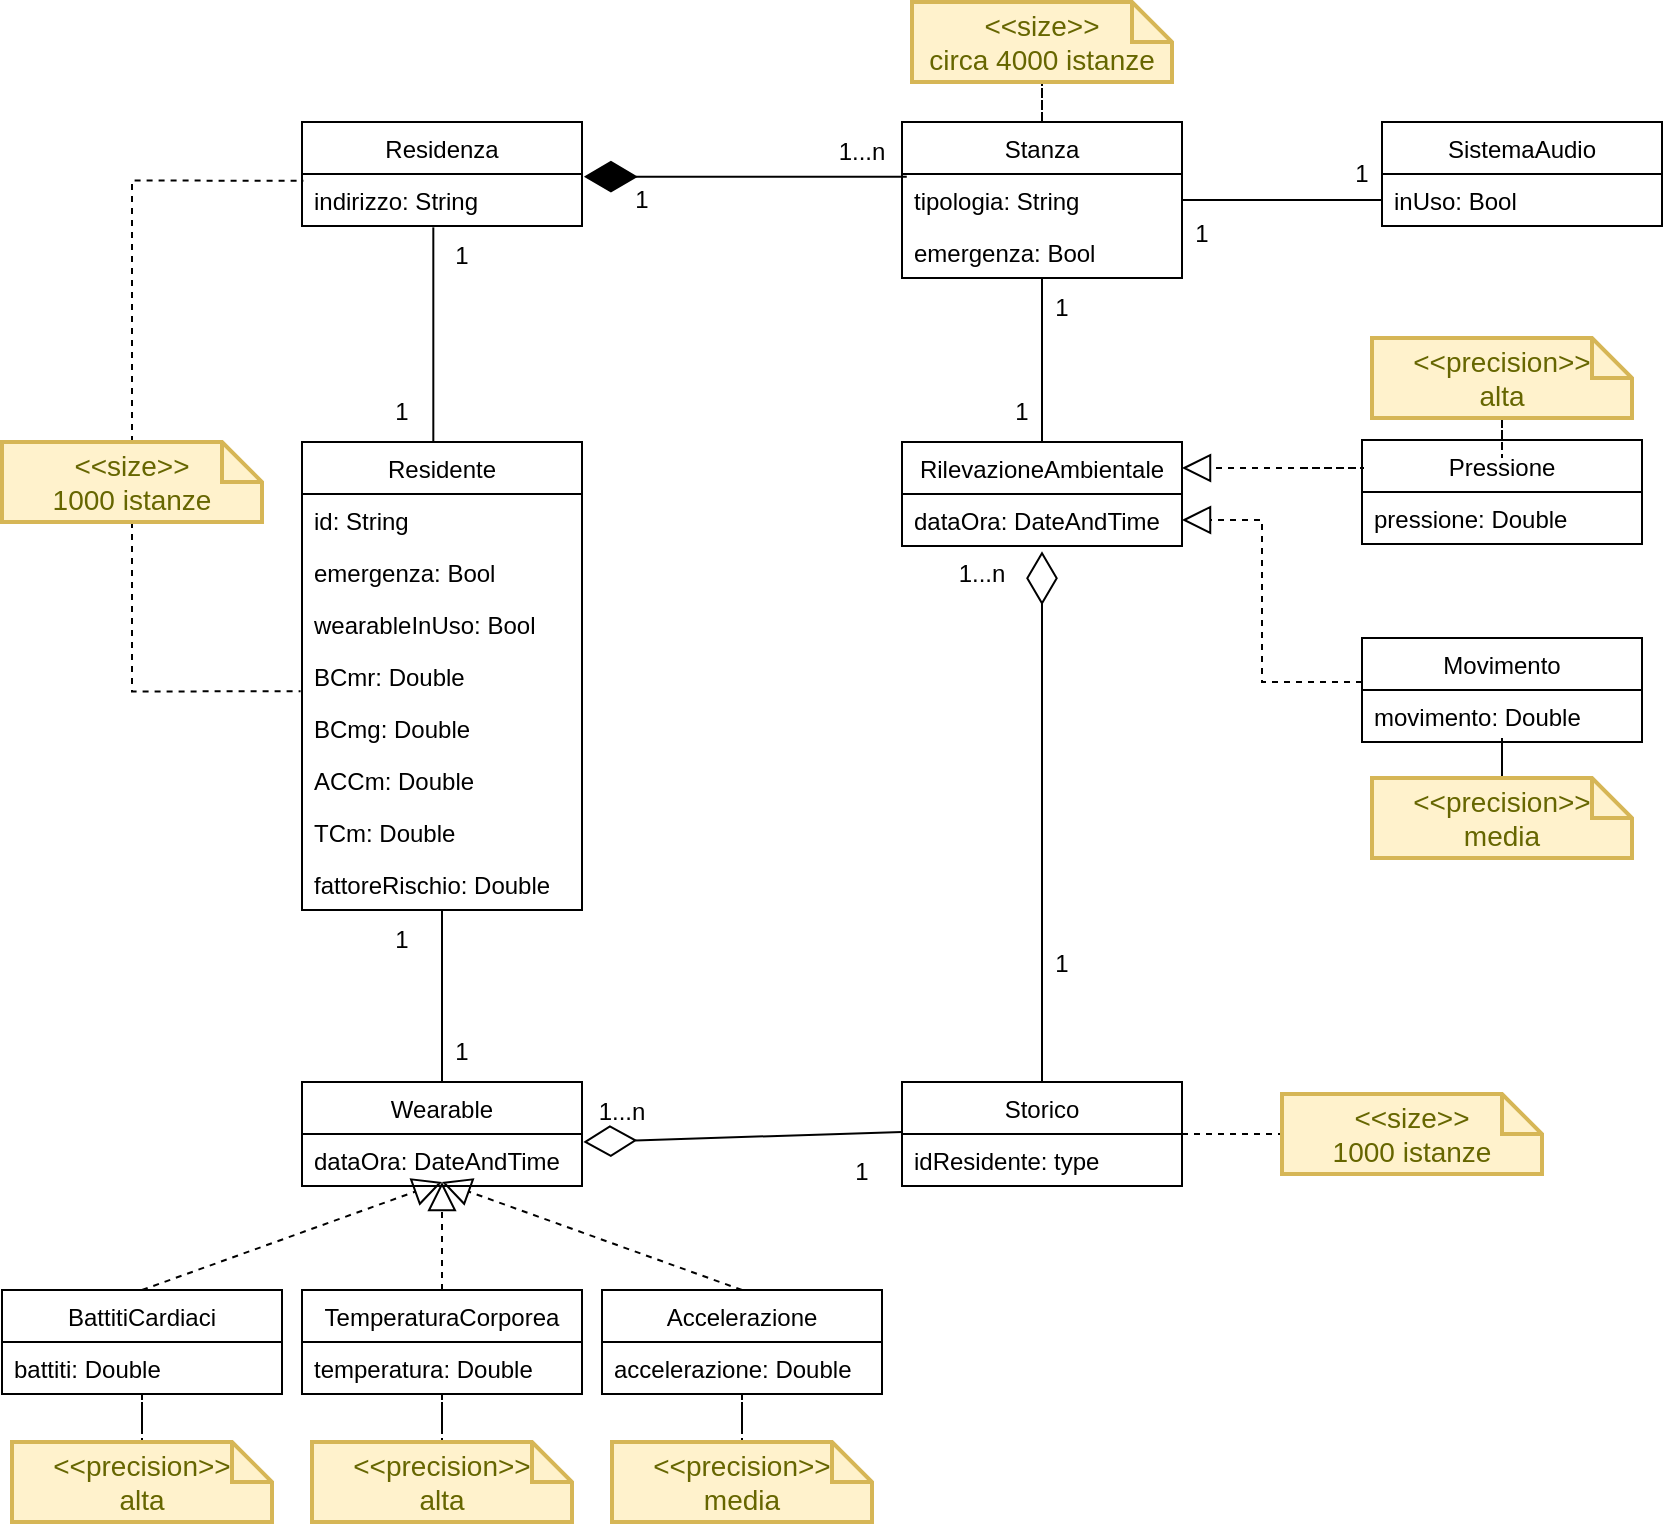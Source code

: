 <mxfile version="20.3.0" type="device"><diagram id="WO7DhAfLoQNvGxGaE5zZ" name="Page-1"><mxGraphModel dx="1872" dy="539" grid="1" gridSize="10" guides="1" tooltips="1" connect="1" arrows="1" fold="1" page="1" pageScale="1" pageWidth="850" pageHeight="1100" math="0" shadow="0"><root><mxCell id="0"/><mxCell id="1" parent="0"/><mxCell id="sSwHK__RhGpUzQnZFzN2-1" value="Residenza" style="swimlane;fontStyle=0;childLayout=stackLayout;horizontal=1;startSize=26;fillColor=none;horizontalStack=0;resizeParent=1;resizeParentMax=0;resizeLast=0;collapsible=1;marginBottom=0;" parent="1" vertex="1"><mxGeometry x="150" y="80" width="140" height="52" as="geometry"><mxRectangle x="40" y="40" width="100" height="30" as="alternateBounds"/></mxGeometry></mxCell><mxCell id="sSwHK__RhGpUzQnZFzN2-2" value="indirizzo: String" style="text;strokeColor=none;fillColor=none;align=left;verticalAlign=top;spacingLeft=4;spacingRight=4;overflow=hidden;rotatable=0;points=[[0,0.5],[1,0.5]];portConstraint=eastwest;" parent="sSwHK__RhGpUzQnZFzN2-1" vertex="1"><mxGeometry y="26" width="140" height="26" as="geometry"/></mxCell><mxCell id="sSwHK__RhGpUzQnZFzN2-18" style="edgeStyle=orthogonalEdgeStyle;rounded=0;orthogonalLoop=1;jettySize=auto;html=1;endArrow=none;endFill=0;" parent="1" source="sSwHK__RhGpUzQnZFzN2-6" target="sSwHK__RhGpUzQnZFzN2-14" edge="1"><mxGeometry relative="1" as="geometry"/></mxCell><mxCell id="sSwHK__RhGpUzQnZFzN2-77" style="edgeStyle=orthogonalEdgeStyle;rounded=0;orthogonalLoop=1;jettySize=auto;html=1;entryX=0.5;entryY=1;entryDx=0;entryDy=0;entryPerimeter=0;dashed=1;endArrow=none;endFill=0;" parent="1" source="sSwHK__RhGpUzQnZFzN2-6" target="sSwHK__RhGpUzQnZFzN2-76" edge="1"><mxGeometry relative="1" as="geometry"/></mxCell><mxCell id="sSwHK__RhGpUzQnZFzN2-6" value="Stanza" style="swimlane;fontStyle=0;childLayout=stackLayout;horizontal=1;startSize=26;fillColor=none;horizontalStack=0;resizeParent=1;resizeParentMax=0;resizeLast=0;collapsible=1;marginBottom=0;" parent="1" vertex="1"><mxGeometry x="450" y="80" width="140" height="78" as="geometry"/></mxCell><mxCell id="sSwHK__RhGpUzQnZFzN2-7" value="tipologia: String" style="text;strokeColor=none;fillColor=none;align=left;verticalAlign=top;spacingLeft=4;spacingRight=4;overflow=hidden;rotatable=0;points=[[0,0.5],[1,0.5]];portConstraint=eastwest;" parent="sSwHK__RhGpUzQnZFzN2-6" vertex="1"><mxGeometry y="26" width="140" height="26" as="geometry"/></mxCell><mxCell id="sSwHK__RhGpUzQnZFzN2-37" value="emergenza: Bool" style="text;strokeColor=none;fillColor=none;align=left;verticalAlign=top;spacingLeft=4;spacingRight=4;overflow=hidden;rotatable=0;points=[[0,0.5],[1,0.5]];portConstraint=eastwest;" parent="sSwHK__RhGpUzQnZFzN2-6" vertex="1"><mxGeometry y="52" width="140" height="26" as="geometry"/></mxCell><mxCell id="sSwHK__RhGpUzQnZFzN2-11" value="" style="endArrow=diamondThin;endFill=1;endSize=24;html=1;rounded=0;exitX=0.017;exitY=0.051;exitDx=0;exitDy=0;exitPerimeter=0;entryX=1.007;entryY=0.051;entryDx=0;entryDy=0;entryPerimeter=0;" parent="1" source="sSwHK__RhGpUzQnZFzN2-7" target="sSwHK__RhGpUzQnZFzN2-2" edge="1"><mxGeometry width="160" relative="1" as="geometry"><mxPoint x="320" y="320" as="sourcePoint"/><mxPoint x="480" y="320" as="targetPoint"/></mxGeometry></mxCell><mxCell id="sSwHK__RhGpUzQnZFzN2-12" value="1" style="text;html=1;strokeColor=none;fillColor=none;align=center;verticalAlign=middle;whiteSpace=wrap;rounded=0;" parent="1" vertex="1"><mxGeometry x="290" y="104" width="60" height="30" as="geometry"/></mxCell><mxCell id="sSwHK__RhGpUzQnZFzN2-13" value="1...n" style="text;html=1;strokeColor=none;fillColor=none;align=center;verticalAlign=middle;whiteSpace=wrap;rounded=0;" parent="1" vertex="1"><mxGeometry x="400" y="80" width="60" height="30" as="geometry"/></mxCell><mxCell id="sSwHK__RhGpUzQnZFzN2-14" value="RilevazioneAmbientale" style="swimlane;fontStyle=0;childLayout=stackLayout;horizontal=1;startSize=26;fillColor=none;horizontalStack=0;resizeParent=1;resizeParentMax=0;resizeLast=0;collapsible=1;marginBottom=0;" parent="1" vertex="1"><mxGeometry x="450" y="240" width="140" height="52" as="geometry"/></mxCell><mxCell id="sSwHK__RhGpUzQnZFzN2-69" value="dataOra: DateAndTime" style="text;strokeColor=none;fillColor=none;align=left;verticalAlign=top;spacingLeft=4;spacingRight=4;overflow=hidden;rotatable=0;points=[[0,0.5],[1,0.5]];portConstraint=eastwest;" parent="sSwHK__RhGpUzQnZFzN2-14" vertex="1"><mxGeometry y="26" width="140" height="26" as="geometry"/></mxCell><mxCell id="sSwHK__RhGpUzQnZFzN2-19" value="1" style="text;html=1;strokeColor=none;fillColor=none;align=center;verticalAlign=middle;whiteSpace=wrap;rounded=0;" parent="1" vertex="1"><mxGeometry x="500" y="158" width="60" height="30" as="geometry"/></mxCell><mxCell id="sSwHK__RhGpUzQnZFzN2-20" value="1" style="text;html=1;strokeColor=none;fillColor=none;align=center;verticalAlign=middle;whiteSpace=wrap;rounded=0;" parent="1" vertex="1"><mxGeometry x="480" y="210" width="60" height="30" as="geometry"/></mxCell><mxCell id="sSwHK__RhGpUzQnZFzN2-21" value="Wearable" style="swimlane;fontStyle=0;childLayout=stackLayout;horizontal=1;startSize=26;fillColor=none;horizontalStack=0;resizeParent=1;resizeParentMax=0;resizeLast=0;collapsible=1;marginBottom=0;" parent="1" vertex="1"><mxGeometry x="150" y="560" width="140" height="52" as="geometry"/></mxCell><mxCell id="sSwHK__RhGpUzQnZFzN2-72" value="dataOra: DateAndTime" style="text;strokeColor=none;fillColor=none;align=left;verticalAlign=top;spacingLeft=4;spacingRight=4;overflow=hidden;rotatable=0;points=[[0,0.5],[1,0.5]];portConstraint=eastwest;" parent="sSwHK__RhGpUzQnZFzN2-21" vertex="1"><mxGeometry y="26" width="140" height="26" as="geometry"/></mxCell><mxCell id="sSwHK__RhGpUzQnZFzN2-32" style="edgeStyle=orthogonalEdgeStyle;rounded=0;orthogonalLoop=1;jettySize=auto;html=1;entryX=0.5;entryY=0;entryDx=0;entryDy=0;endArrow=none;endFill=0;" parent="1" source="sSwHK__RhGpUzQnZFzN2-25" target="sSwHK__RhGpUzQnZFzN2-21" edge="1"><mxGeometry relative="1" as="geometry"/></mxCell><mxCell id="sSwHK__RhGpUzQnZFzN2-33" style="edgeStyle=orthogonalEdgeStyle;rounded=0;orthogonalLoop=1;jettySize=auto;html=1;entryX=0.469;entryY=1.026;entryDx=0;entryDy=0;entryPerimeter=0;endArrow=none;endFill=0;" parent="1" source="sSwHK__RhGpUzQnZFzN2-25" target="sSwHK__RhGpUzQnZFzN2-2" edge="1"><mxGeometry relative="1" as="geometry"><Array as="points"><mxPoint x="220" y="250"/><mxPoint x="220" y="250"/></Array></mxGeometry></mxCell><mxCell id="sSwHK__RhGpUzQnZFzN2-25" value="Residente" style="swimlane;fontStyle=0;childLayout=stackLayout;horizontal=1;startSize=26;fillColor=none;horizontalStack=0;resizeParent=1;resizeParentMax=0;resizeLast=0;collapsible=1;marginBottom=0;" parent="1" vertex="1"><mxGeometry x="150" y="240" width="140" height="234" as="geometry"/></mxCell><mxCell id="sSwHK__RhGpUzQnZFzN2-26" value="id: String" style="text;strokeColor=none;fillColor=none;align=left;verticalAlign=top;spacingLeft=4;spacingRight=4;overflow=hidden;rotatable=0;points=[[0,0.5],[1,0.5]];portConstraint=eastwest;" parent="sSwHK__RhGpUzQnZFzN2-25" vertex="1"><mxGeometry y="26" width="140" height="26" as="geometry"/></mxCell><mxCell id="sSwHK__RhGpUzQnZFzN2-27" value="emergenza: Bool" style="text;strokeColor=none;fillColor=none;align=left;verticalAlign=top;spacingLeft=4;spacingRight=4;overflow=hidden;rotatable=0;points=[[0,0.5],[1,0.5]];portConstraint=eastwest;" parent="sSwHK__RhGpUzQnZFzN2-25" vertex="1"><mxGeometry y="52" width="140" height="26" as="geometry"/></mxCell><mxCell id="sSwHK__RhGpUzQnZFzN2-28" value="wearableInUso: Bool" style="text;strokeColor=none;fillColor=none;align=left;verticalAlign=top;spacingLeft=4;spacingRight=4;overflow=hidden;rotatable=0;points=[[0,0.5],[1,0.5]];portConstraint=eastwest;" parent="sSwHK__RhGpUzQnZFzN2-25" vertex="1"><mxGeometry y="78" width="140" height="26" as="geometry"/></mxCell><mxCell id="sSwHK__RhGpUzQnZFzN2-43" value="BCmr: Double" style="text;strokeColor=none;fillColor=none;align=left;verticalAlign=top;spacingLeft=4;spacingRight=4;overflow=hidden;rotatable=0;points=[[0,0.5],[1,0.5]];portConstraint=eastwest;" parent="sSwHK__RhGpUzQnZFzN2-25" vertex="1"><mxGeometry y="104" width="140" height="26" as="geometry"/></mxCell><mxCell id="sSwHK__RhGpUzQnZFzN2-42" value="BCmg: Double" style="text;strokeColor=none;fillColor=none;align=left;verticalAlign=top;spacingLeft=4;spacingRight=4;overflow=hidden;rotatable=0;points=[[0,0.5],[1,0.5]];portConstraint=eastwest;" parent="sSwHK__RhGpUzQnZFzN2-25" vertex="1"><mxGeometry y="130" width="140" height="26" as="geometry"/></mxCell><mxCell id="sSwHK__RhGpUzQnZFzN2-44" value="ACCm: Double" style="text;strokeColor=none;fillColor=none;align=left;verticalAlign=top;spacingLeft=4;spacingRight=4;overflow=hidden;rotatable=0;points=[[0,0.5],[1,0.5]];portConstraint=eastwest;" parent="sSwHK__RhGpUzQnZFzN2-25" vertex="1"><mxGeometry y="156" width="140" height="26" as="geometry"/></mxCell><mxCell id="sSwHK__RhGpUzQnZFzN2-46" value="TCm: Double" style="text;strokeColor=none;fillColor=none;align=left;verticalAlign=top;spacingLeft=4;spacingRight=4;overflow=hidden;rotatable=0;points=[[0,0.5],[1,0.5]];portConstraint=eastwest;" parent="sSwHK__RhGpUzQnZFzN2-25" vertex="1"><mxGeometry y="182" width="140" height="26" as="geometry"/></mxCell><mxCell id="sSwHK__RhGpUzQnZFzN2-49" value="fattoreRischio: Double" style="text;strokeColor=none;fillColor=none;align=left;verticalAlign=top;spacingLeft=4;spacingRight=4;overflow=hidden;rotatable=0;points=[[0,0.5],[1,0.5]];portConstraint=eastwest;" parent="sSwHK__RhGpUzQnZFzN2-25" vertex="1"><mxGeometry y="208" width="140" height="26" as="geometry"/></mxCell><mxCell id="sSwHK__RhGpUzQnZFzN2-29" value="1" style="text;html=1;strokeColor=none;fillColor=none;align=center;verticalAlign=middle;whiteSpace=wrap;rounded=0;" parent="1" vertex="1"><mxGeometry x="200" y="530" width="60" height="30" as="geometry"/></mxCell><mxCell id="sSwHK__RhGpUzQnZFzN2-30" value="1" style="text;html=1;strokeColor=none;fillColor=none;align=center;verticalAlign=middle;whiteSpace=wrap;rounded=0;" parent="1" vertex="1"><mxGeometry x="170" y="474" width="60" height="30" as="geometry"/></mxCell><mxCell id="sSwHK__RhGpUzQnZFzN2-34" value="1" style="text;html=1;strokeColor=none;fillColor=none;align=center;verticalAlign=middle;whiteSpace=wrap;rounded=0;" parent="1" vertex="1"><mxGeometry x="200" y="132" width="60" height="30" as="geometry"/></mxCell><mxCell id="sSwHK__RhGpUzQnZFzN2-35" value="1" style="text;html=1;strokeColor=none;fillColor=none;align=center;verticalAlign=middle;whiteSpace=wrap;rounded=0;" parent="1" vertex="1"><mxGeometry x="170" y="210" width="60" height="30" as="geometry"/></mxCell><mxCell id="sSwHK__RhGpUzQnZFzN2-50" value="SistemaAudio" style="swimlane;fontStyle=0;childLayout=stackLayout;horizontal=1;startSize=26;fillColor=none;horizontalStack=0;resizeParent=1;resizeParentMax=0;resizeLast=0;collapsible=1;marginBottom=0;" parent="1" vertex="1"><mxGeometry x="690" y="80" width="140" height="52" as="geometry"/></mxCell><mxCell id="sSwHK__RhGpUzQnZFzN2-51" value="inUso: Bool" style="text;strokeColor=none;fillColor=none;align=left;verticalAlign=top;spacingLeft=4;spacingRight=4;overflow=hidden;rotatable=0;points=[[0,0.5],[1,0.5]];portConstraint=eastwest;" parent="sSwHK__RhGpUzQnZFzN2-50" vertex="1"><mxGeometry y="26" width="140" height="26" as="geometry"/></mxCell><mxCell id="sSwHK__RhGpUzQnZFzN2-53" style="edgeStyle=orthogonalEdgeStyle;rounded=0;orthogonalLoop=1;jettySize=auto;html=1;endArrow=none;endFill=0;" parent="1" source="sSwHK__RhGpUzQnZFzN2-7" target="sSwHK__RhGpUzQnZFzN2-51" edge="1"><mxGeometry relative="1" as="geometry"/></mxCell><mxCell id="sSwHK__RhGpUzQnZFzN2-54" value="1" style="text;html=1;strokeColor=none;fillColor=none;align=center;verticalAlign=middle;whiteSpace=wrap;rounded=0;" parent="1" vertex="1"><mxGeometry x="650" y="91" width="60" height="30" as="geometry"/></mxCell><mxCell id="sSwHK__RhGpUzQnZFzN2-55" value="1" style="text;html=1;strokeColor=none;fillColor=none;align=center;verticalAlign=middle;whiteSpace=wrap;rounded=0;" parent="1" vertex="1"><mxGeometry x="570" y="121" width="60" height="30" as="geometry"/></mxCell><mxCell id="sSwHK__RhGpUzQnZFzN2-111" style="edgeStyle=orthogonalEdgeStyle;rounded=0;orthogonalLoop=1;jettySize=auto;html=1;entryX=0;entryY=0.5;entryDx=0;entryDy=0;entryPerimeter=0;dashed=1;endArrow=none;endFill=0;" parent="1" source="sSwHK__RhGpUzQnZFzN2-56" target="sSwHK__RhGpUzQnZFzN2-110" edge="1"><mxGeometry relative="1" as="geometry"/></mxCell><mxCell id="sSwHK__RhGpUzQnZFzN2-56" value="Storico" style="swimlane;fontStyle=0;childLayout=stackLayout;horizontal=1;startSize=26;fillColor=none;horizontalStack=0;resizeParent=1;resizeParentMax=0;resizeLast=0;collapsible=1;marginBottom=0;" parent="1" vertex="1"><mxGeometry x="450" y="560" width="140" height="52" as="geometry"/></mxCell><mxCell id="sSwHK__RhGpUzQnZFzN2-57" value="idResidente: type" style="text;strokeColor=none;fillColor=none;align=left;verticalAlign=top;spacingLeft=4;spacingRight=4;overflow=hidden;rotatable=0;points=[[0,0.5],[1,0.5]];portConstraint=eastwest;" parent="sSwHK__RhGpUzQnZFzN2-56" vertex="1"><mxGeometry y="26" width="140" height="26" as="geometry"/></mxCell><mxCell id="sSwHK__RhGpUzQnZFzN2-60" value="" style="endArrow=diamondThin;endFill=0;endSize=24;html=1;rounded=0;exitX=0.5;exitY=0;exitDx=0;exitDy=0;entryX=0.5;entryY=1.103;entryDx=0;entryDy=0;entryPerimeter=0;" parent="1" source="sSwHK__RhGpUzQnZFzN2-56" target="sSwHK__RhGpUzQnZFzN2-69" edge="1"><mxGeometry width="160" relative="1" as="geometry"><mxPoint x="530" y="320" as="sourcePoint"/><mxPoint x="520" y="374" as="targetPoint"/></mxGeometry></mxCell><mxCell id="sSwHK__RhGpUzQnZFzN2-61" value="" style="endArrow=diamondThin;endFill=0;endSize=24;html=1;rounded=0;exitX=0;exitY=-0.038;exitDx=0;exitDy=0;entryX=1.005;entryY=0.154;entryDx=0;entryDy=0;entryPerimeter=0;exitPerimeter=0;" parent="1" source="sSwHK__RhGpUzQnZFzN2-57" target="sSwHK__RhGpUzQnZFzN2-72" edge="1"><mxGeometry width="160" relative="1" as="geometry"><mxPoint x="450" y="588" as="sourcePoint"/><mxPoint x="290" y="599" as="targetPoint"/></mxGeometry></mxCell><mxCell id="sSwHK__RhGpUzQnZFzN2-63" value="1...n" style="text;html=1;strokeColor=none;fillColor=none;align=center;verticalAlign=middle;whiteSpace=wrap;rounded=0;" parent="1" vertex="1"><mxGeometry x="280" y="560" width="60" height="30" as="geometry"/></mxCell><mxCell id="sSwHK__RhGpUzQnZFzN2-64" value="1" style="text;html=1;strokeColor=none;fillColor=none;align=center;verticalAlign=middle;whiteSpace=wrap;rounded=0;" parent="1" vertex="1"><mxGeometry x="500" y="486" width="60" height="30" as="geometry"/></mxCell><mxCell id="sSwHK__RhGpUzQnZFzN2-65" value="1" style="text;html=1;strokeColor=none;fillColor=none;align=center;verticalAlign=middle;whiteSpace=wrap;rounded=0;" parent="1" vertex="1"><mxGeometry x="400" y="590" width="60" height="30" as="geometry"/></mxCell><mxCell id="sSwHK__RhGpUzQnZFzN2-70" value="1...n" style="text;html=1;strokeColor=none;fillColor=none;align=center;verticalAlign=middle;whiteSpace=wrap;rounded=0;" parent="1" vertex="1"><mxGeometry x="460" y="291" width="60" height="30" as="geometry"/></mxCell><mxCell id="sSwHK__RhGpUzQnZFzN2-78" style="edgeStyle=orthogonalEdgeStyle;rounded=0;orthogonalLoop=1;jettySize=auto;html=1;entryX=-0.005;entryY=0.795;entryDx=0;entryDy=0;entryPerimeter=0;dashed=1;endArrow=none;endFill=0;" parent="1" source="sSwHK__RhGpUzQnZFzN2-74" target="sSwHK__RhGpUzQnZFzN2-43" edge="1"><mxGeometry relative="1" as="geometry"/></mxCell><mxCell id="sSwHK__RhGpUzQnZFzN2-79" style="edgeStyle=orthogonalEdgeStyle;rounded=0;orthogonalLoop=1;jettySize=auto;html=1;entryX=0.005;entryY=0.128;entryDx=0;entryDy=0;entryPerimeter=0;dashed=1;endArrow=none;endFill=0;" parent="1" source="sSwHK__RhGpUzQnZFzN2-74" target="sSwHK__RhGpUzQnZFzN2-2" edge="1"><mxGeometry relative="1" as="geometry"/></mxCell><mxCell id="sSwHK__RhGpUzQnZFzN2-74" value="&amp;lt;&amp;lt;size&amp;gt;&amp;gt;&lt;br&gt;1000 istanze" style="shape=note;strokeWidth=2;fontSize=14;size=20;whiteSpace=wrap;html=1;fillColor=#fff2cc;strokeColor=#d6b656;fontColor=#666600;" parent="1" vertex="1"><mxGeometry y="240" width="130" height="40" as="geometry"/></mxCell><mxCell id="sSwHK__RhGpUzQnZFzN2-76" value="&amp;lt;&amp;lt;size&amp;gt;&amp;gt;&lt;br&gt;circa 4000 istanze" style="shape=note;strokeWidth=2;fontSize=14;size=20;whiteSpace=wrap;html=1;fillColor=#fff2cc;strokeColor=#d6b656;fontColor=#666600;" parent="1" vertex="1"><mxGeometry x="455" y="20" width="130" height="40" as="geometry"/></mxCell><mxCell id="sSwHK__RhGpUzQnZFzN2-106" style="edgeStyle=orthogonalEdgeStyle;rounded=0;orthogonalLoop=1;jettySize=auto;html=1;dashed=1;endArrow=none;endFill=0;" parent="1" source="sSwHK__RhGpUzQnZFzN2-80" target="sSwHK__RhGpUzQnZFzN2-101" edge="1"><mxGeometry relative="1" as="geometry"/></mxCell><mxCell id="sSwHK__RhGpUzQnZFzN2-80" value="Pressione" style="swimlane;fontStyle=0;childLayout=stackLayout;horizontal=1;startSize=26;fillColor=none;horizontalStack=0;resizeParent=1;resizeParentMax=0;resizeLast=0;collapsible=1;marginBottom=0;" parent="1" vertex="1"><mxGeometry x="680" y="239" width="140" height="52" as="geometry"/></mxCell><mxCell id="sSwHK__RhGpUzQnZFzN2-81" value="pressione: Double" style="text;strokeColor=none;fillColor=none;align=left;verticalAlign=top;spacingLeft=4;spacingRight=4;overflow=hidden;rotatable=0;points=[[0,0.5],[1,0.5]];portConstraint=eastwest;" parent="sSwHK__RhGpUzQnZFzN2-80" vertex="1"><mxGeometry y="26" width="140" height="26" as="geometry"/></mxCell><mxCell id="sSwHK__RhGpUzQnZFzN2-108" style="edgeStyle=orthogonalEdgeStyle;rounded=0;orthogonalLoop=1;jettySize=auto;html=1;dashed=1;endArrow=none;endFill=0;" parent="1" source="sSwHK__RhGpUzQnZFzN2-84" target="sSwHK__RhGpUzQnZFzN2-102" edge="1"><mxGeometry relative="1" as="geometry"/></mxCell><mxCell id="sSwHK__RhGpUzQnZFzN2-84" value="Movimento" style="swimlane;fontStyle=0;childLayout=stackLayout;horizontal=1;startSize=26;fillColor=none;horizontalStack=0;resizeParent=1;resizeParentMax=0;resizeLast=0;collapsible=1;marginBottom=0;" parent="1" vertex="1"><mxGeometry x="680" y="338" width="140" height="52" as="geometry"/></mxCell><mxCell id="sSwHK__RhGpUzQnZFzN2-85" value="movimento: Double" style="text;strokeColor=none;fillColor=none;align=left;verticalAlign=top;spacingLeft=4;spacingRight=4;overflow=hidden;rotatable=0;points=[[0,0.5],[1,0.5]];portConstraint=eastwest;" parent="sSwHK__RhGpUzQnZFzN2-84" vertex="1"><mxGeometry y="26" width="140" height="26" as="geometry"/></mxCell><mxCell id="sSwHK__RhGpUzQnZFzN2-87" value="" style="edgeStyle=orthogonalEdgeStyle;html=1;endSize=12;endArrow=block;endFill=0;rounded=0;dashed=1;exitX=0;exitY=-0.154;exitDx=0;exitDy=0;exitPerimeter=0;entryX=1;entryY=0.5;entryDx=0;entryDy=0;" parent="1" source="sSwHK__RhGpUzQnZFzN2-85" target="sSwHK__RhGpUzQnZFzN2-69" edge="1"><mxGeometry width="160" relative="1" as="geometry"><mxPoint x="679.3" y="199.328" as="sourcePoint"/><mxPoint x="620" y="300" as="targetPoint"/><Array as="points"><mxPoint x="630" y="360"/><mxPoint x="630" y="279"/></Array></mxGeometry></mxCell><mxCell id="sSwHK__RhGpUzQnZFzN2-88" value="" style="edgeStyle=orthogonalEdgeStyle;html=1;endSize=12;endArrow=block;endFill=0;rounded=0;dashed=1;entryX=1;entryY=0.25;entryDx=0;entryDy=0;" parent="1" target="sSwHK__RhGpUzQnZFzN2-14" edge="1"><mxGeometry width="160" relative="1" as="geometry"><mxPoint x="650" y="253" as="sourcePoint"/><mxPoint x="600" y="289" as="targetPoint"/><Array as="points"><mxPoint x="681" y="253"/></Array></mxGeometry></mxCell><mxCell id="sSwHK__RhGpUzQnZFzN2-103" style="edgeStyle=orthogonalEdgeStyle;rounded=0;orthogonalLoop=1;jettySize=auto;html=1;dashed=1;endArrow=none;endFill=0;" parent="1" source="sSwHK__RhGpUzQnZFzN2-89" target="sSwHK__RhGpUzQnZFzN2-98" edge="1"><mxGeometry relative="1" as="geometry"/></mxCell><mxCell id="sSwHK__RhGpUzQnZFzN2-89" value="BattitiCardiaci" style="swimlane;fontStyle=0;childLayout=stackLayout;horizontal=1;startSize=26;fillColor=none;horizontalStack=0;resizeParent=1;resizeParentMax=0;resizeLast=0;collapsible=1;marginBottom=0;" parent="1" vertex="1"><mxGeometry y="664" width="140" height="52" as="geometry"/></mxCell><mxCell id="sSwHK__RhGpUzQnZFzN2-90" value="battiti: Double" style="text;strokeColor=none;fillColor=none;align=left;verticalAlign=top;spacingLeft=4;spacingRight=4;overflow=hidden;rotatable=0;points=[[0,0.5],[1,0.5]];portConstraint=eastwest;" parent="sSwHK__RhGpUzQnZFzN2-89" vertex="1"><mxGeometry y="26" width="140" height="26" as="geometry"/></mxCell><mxCell id="sSwHK__RhGpUzQnZFzN2-104" style="edgeStyle=orthogonalEdgeStyle;rounded=0;orthogonalLoop=1;jettySize=auto;html=1;dashed=1;endArrow=none;endFill=0;" parent="1" source="sSwHK__RhGpUzQnZFzN2-91" target="sSwHK__RhGpUzQnZFzN2-99" edge="1"><mxGeometry relative="1" as="geometry"/></mxCell><mxCell id="sSwHK__RhGpUzQnZFzN2-91" value="TemperaturaCorporea" style="swimlane;fontStyle=0;childLayout=stackLayout;horizontal=1;startSize=26;fillColor=none;horizontalStack=0;resizeParent=1;resizeParentMax=0;resizeLast=0;collapsible=1;marginBottom=0;" parent="1" vertex="1"><mxGeometry x="150" y="664" width="140" height="52" as="geometry"/></mxCell><mxCell id="sSwHK__RhGpUzQnZFzN2-92" value="temperatura: Double" style="text;strokeColor=none;fillColor=none;align=left;verticalAlign=top;spacingLeft=4;spacingRight=4;overflow=hidden;rotatable=0;points=[[0,0.5],[1,0.5]];portConstraint=eastwest;" parent="sSwHK__RhGpUzQnZFzN2-91" vertex="1"><mxGeometry y="26" width="140" height="26" as="geometry"/></mxCell><mxCell id="sSwHK__RhGpUzQnZFzN2-105" style="edgeStyle=orthogonalEdgeStyle;rounded=0;orthogonalLoop=1;jettySize=auto;html=1;dashed=1;endArrow=none;endFill=0;" parent="1" source="sSwHK__RhGpUzQnZFzN2-93" target="sSwHK__RhGpUzQnZFzN2-100" edge="1"><mxGeometry relative="1" as="geometry"/></mxCell><mxCell id="sSwHK__RhGpUzQnZFzN2-93" value="Accelerazione" style="swimlane;fontStyle=0;childLayout=stackLayout;horizontal=1;startSize=26;fillColor=none;horizontalStack=0;resizeParent=1;resizeParentMax=0;resizeLast=0;collapsible=1;marginBottom=0;" parent="1" vertex="1"><mxGeometry x="300" y="664" width="140" height="52" as="geometry"/></mxCell><mxCell id="sSwHK__RhGpUzQnZFzN2-94" value="accelerazione: Double" style="text;strokeColor=none;fillColor=none;align=left;verticalAlign=top;spacingLeft=4;spacingRight=4;overflow=hidden;rotatable=0;points=[[0,0.5],[1,0.5]];portConstraint=eastwest;" parent="sSwHK__RhGpUzQnZFzN2-93" vertex="1"><mxGeometry y="26" width="140" height="26" as="geometry"/></mxCell><mxCell id="sSwHK__RhGpUzQnZFzN2-95" value="" style="edgeStyle=none;html=1;endSize=12;endArrow=block;endFill=0;rounded=0;dashed=1;exitX=0.5;exitY=0;exitDx=0;exitDy=0;" parent="1" source="sSwHK__RhGpUzQnZFzN2-89" edge="1"><mxGeometry width="160" relative="1" as="geometry"><mxPoint x="390" y="680" as="sourcePoint"/><mxPoint x="220" y="610" as="targetPoint"/></mxGeometry></mxCell><mxCell id="sSwHK__RhGpUzQnZFzN2-96" value="" style="edgeStyle=none;html=1;endSize=12;endArrow=block;endFill=0;rounded=0;dashed=1;exitX=0.5;exitY=0;exitDx=0;exitDy=0;entryX=0.5;entryY=0.923;entryDx=0;entryDy=0;entryPerimeter=0;" parent="1" source="sSwHK__RhGpUzQnZFzN2-91" target="sSwHK__RhGpUzQnZFzN2-72" edge="1"><mxGeometry width="160" relative="1" as="geometry"><mxPoint x="80" y="674" as="sourcePoint"/><mxPoint x="227.34" y="626.004" as="targetPoint"/></mxGeometry></mxCell><mxCell id="sSwHK__RhGpUzQnZFzN2-97" value="" style="edgeStyle=none;html=1;endSize=12;endArrow=block;endFill=0;rounded=0;dashed=1;exitX=0.5;exitY=0;exitDx=0;exitDy=0;" parent="1" source="sSwHK__RhGpUzQnZFzN2-93" edge="1"><mxGeometry width="160" relative="1" as="geometry"><mxPoint x="90" y="684" as="sourcePoint"/><mxPoint x="220" y="610" as="targetPoint"/></mxGeometry></mxCell><mxCell id="sSwHK__RhGpUzQnZFzN2-98" value="&amp;lt;&amp;lt;precision&amp;gt;&amp;gt;&lt;br&gt;alta" style="shape=note;strokeWidth=2;fontSize=14;size=20;whiteSpace=wrap;html=1;fillColor=#fff2cc;strokeColor=#d6b656;fontColor=#666600;" parent="1" vertex="1"><mxGeometry x="5" y="740" width="130" height="40" as="geometry"/></mxCell><mxCell id="sSwHK__RhGpUzQnZFzN2-99" value="&amp;lt;&amp;lt;precision&amp;gt;&amp;gt;&lt;br&gt;alta" style="shape=note;strokeWidth=2;fontSize=14;size=20;whiteSpace=wrap;html=1;fillColor=#fff2cc;strokeColor=#d6b656;fontColor=#666600;" parent="1" vertex="1"><mxGeometry x="155" y="740" width="130" height="40" as="geometry"/></mxCell><mxCell id="sSwHK__RhGpUzQnZFzN2-100" value="&amp;lt;&amp;lt;precision&amp;gt;&amp;gt;&lt;br&gt;media" style="shape=note;strokeWidth=2;fontSize=14;size=20;whiteSpace=wrap;html=1;fillColor=#fff2cc;strokeColor=#d6b656;fontColor=#666600;" parent="1" vertex="1"><mxGeometry x="305" y="740" width="130" height="40" as="geometry"/></mxCell><mxCell id="sSwHK__RhGpUzQnZFzN2-101" value="&amp;lt;&amp;lt;precision&amp;gt;&amp;gt;&lt;br&gt;alta" style="shape=note;strokeWidth=2;fontSize=14;size=20;whiteSpace=wrap;html=1;fillColor=#fff2cc;strokeColor=#d6b656;fontColor=#666600;" parent="1" vertex="1"><mxGeometry x="685" y="188" width="130" height="40" as="geometry"/></mxCell><mxCell id="sSwHK__RhGpUzQnZFzN2-102" value="&amp;lt;&amp;lt;precision&amp;gt;&amp;gt;&lt;br&gt;media" style="shape=note;strokeWidth=2;fontSize=14;size=20;whiteSpace=wrap;html=1;fillColor=#fff2cc;strokeColor=#d6b656;fontColor=#666600;" parent="1" vertex="1"><mxGeometry x="685" y="408" width="130" height="40" as="geometry"/></mxCell><mxCell id="sSwHK__RhGpUzQnZFzN2-110" value="&amp;lt;&amp;lt;size&amp;gt;&amp;gt;&lt;br&gt;1000 istanze" style="shape=note;strokeWidth=2;fontSize=14;size=20;whiteSpace=wrap;html=1;fillColor=#fff2cc;strokeColor=#d6b656;fontColor=#666600;" parent="1" vertex="1"><mxGeometry x="640" y="566" width="130" height="40" as="geometry"/></mxCell></root></mxGraphModel></diagram></mxfile>